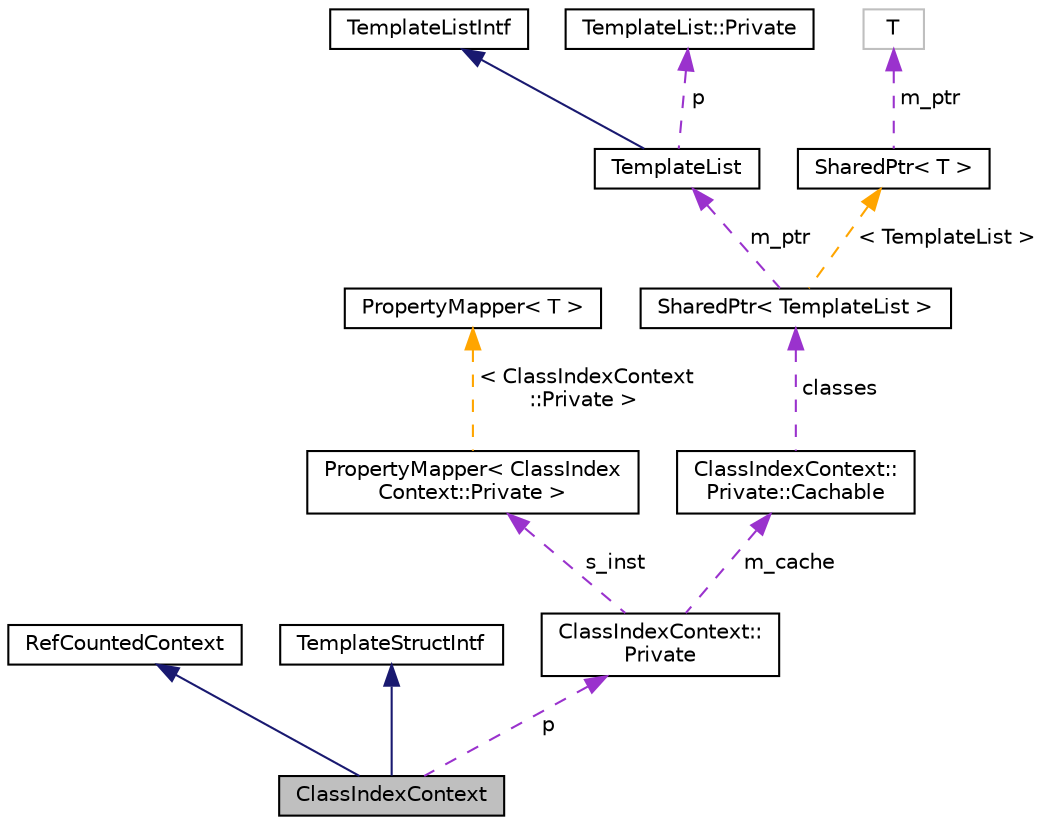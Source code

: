 digraph "ClassIndexContext"
{
 // INTERACTIVE_SVG=YES
  edge [fontname="Helvetica",fontsize="10",labelfontname="Helvetica",labelfontsize="10"];
  node [fontname="Helvetica",fontsize="10",shape=record];
  Node3 [label="ClassIndexContext",height=0.2,width=0.4,color="black", fillcolor="grey75", style="filled", fontcolor="black"];
  Node4 -> Node3 [dir="back",color="midnightblue",fontsize="10",style="solid",fontname="Helvetica"];
  Node4 [label="RefCountedContext",height=0.2,width=0.4,color="black", fillcolor="white", style="filled",URL="$d8/d96/class_ref_counted_context.html",tooltip="Helper class to support reference counting. "];
  Node5 -> Node3 [dir="back",color="midnightblue",fontsize="10",style="solid",fontname="Helvetica"];
  Node5 [label="TemplateStructIntf",height=0.2,width=0.4,color="black", fillcolor="white", style="filled",URL="$d9/de8/class_template_struct_intf.html",tooltip="Abstract interface for a context value of type struct. "];
  Node6 -> Node3 [dir="back",color="darkorchid3",fontsize="10",style="dashed",label=" p" ,fontname="Helvetica"];
  Node6 [label="ClassIndexContext::\lPrivate",height=0.2,width=0.4,color="black", fillcolor="white", style="filled",URL="$d4/dd6/class_class_index_context_1_1_private.html"];
  Node7 -> Node6 [dir="back",color="darkorchid3",fontsize="10",style="dashed",label=" s_inst" ,fontname="Helvetica"];
  Node7 [label="PropertyMapper\< ClassIndex\lContext::Private \>",height=0.2,width=0.4,color="black", fillcolor="white", style="filled",URL="$d1/d80/class_property_mapper.html"];
  Node8 -> Node7 [dir="back",color="orange",fontsize="10",style="dashed",label=" \< ClassIndexContext\l::Private \>" ,fontname="Helvetica"];
  Node8 [label="PropertyMapper\< T \>",height=0.2,width=0.4,color="black", fillcolor="white", style="filled",URL="$d1/d80/class_property_mapper.html",tooltip="Helper class to map a property name to a handler member function. "];
  Node9 -> Node6 [dir="back",color="darkorchid3",fontsize="10",style="dashed",label=" m_cache" ,fontname="Helvetica"];
  Node9 [label="ClassIndexContext::\lPrivate::Cachable",height=0.2,width=0.4,color="black", fillcolor="white", style="filled",URL="$de/d68/struct_class_index_context_1_1_private_1_1_cachable.html"];
  Node10 -> Node9 [dir="back",color="darkorchid3",fontsize="10",style="dashed",label=" classes" ,fontname="Helvetica"];
  Node10 [label="SharedPtr\< TemplateList \>",height=0.2,width=0.4,color="black", fillcolor="white", style="filled",URL="$df/d12/class_shared_ptr.html"];
  Node11 -> Node10 [dir="back",color="darkorchid3",fontsize="10",style="dashed",label=" m_ptr" ,fontname="Helvetica"];
  Node11 [label="TemplateList",height=0.2,width=0.4,color="black", fillcolor="white", style="filled",URL="$de/dab/class_template_list.html",tooltip="Default implementation of a context value of type list. "];
  Node12 -> Node11 [dir="back",color="midnightblue",fontsize="10",style="solid",fontname="Helvetica"];
  Node12 [label="TemplateListIntf",height=0.2,width=0.4,color="black", fillcolor="white", style="filled",URL="$d6/d88/class_template_list_intf.html",tooltip="Abstract read-only interface for a context value of type list. "];
  Node13 -> Node11 [dir="back",color="darkorchid3",fontsize="10",style="dashed",label=" p" ,fontname="Helvetica"];
  Node13 [label="TemplateList::Private",height=0.2,width=0.4,color="black", fillcolor="white", style="filled",URL="$d5/dee/class_template_list_1_1_private.html",tooltip="Private data of a template list object. "];
  Node14 -> Node10 [dir="back",color="orange",fontsize="10",style="dashed",label=" \< TemplateList \>" ,fontname="Helvetica"];
  Node14 [label="SharedPtr\< T \>",height=0.2,width=0.4,color="black", fillcolor="white", style="filled",URL="$df/d12/class_shared_ptr.html",tooltip="Reference counting smart pointer. "];
  Node15 -> Node14 [dir="back",color="darkorchid3",fontsize="10",style="dashed",label=" m_ptr" ,fontname="Helvetica"];
  Node15 [label="T",height=0.2,width=0.4,color="grey75", fillcolor="white", style="filled"];
}
